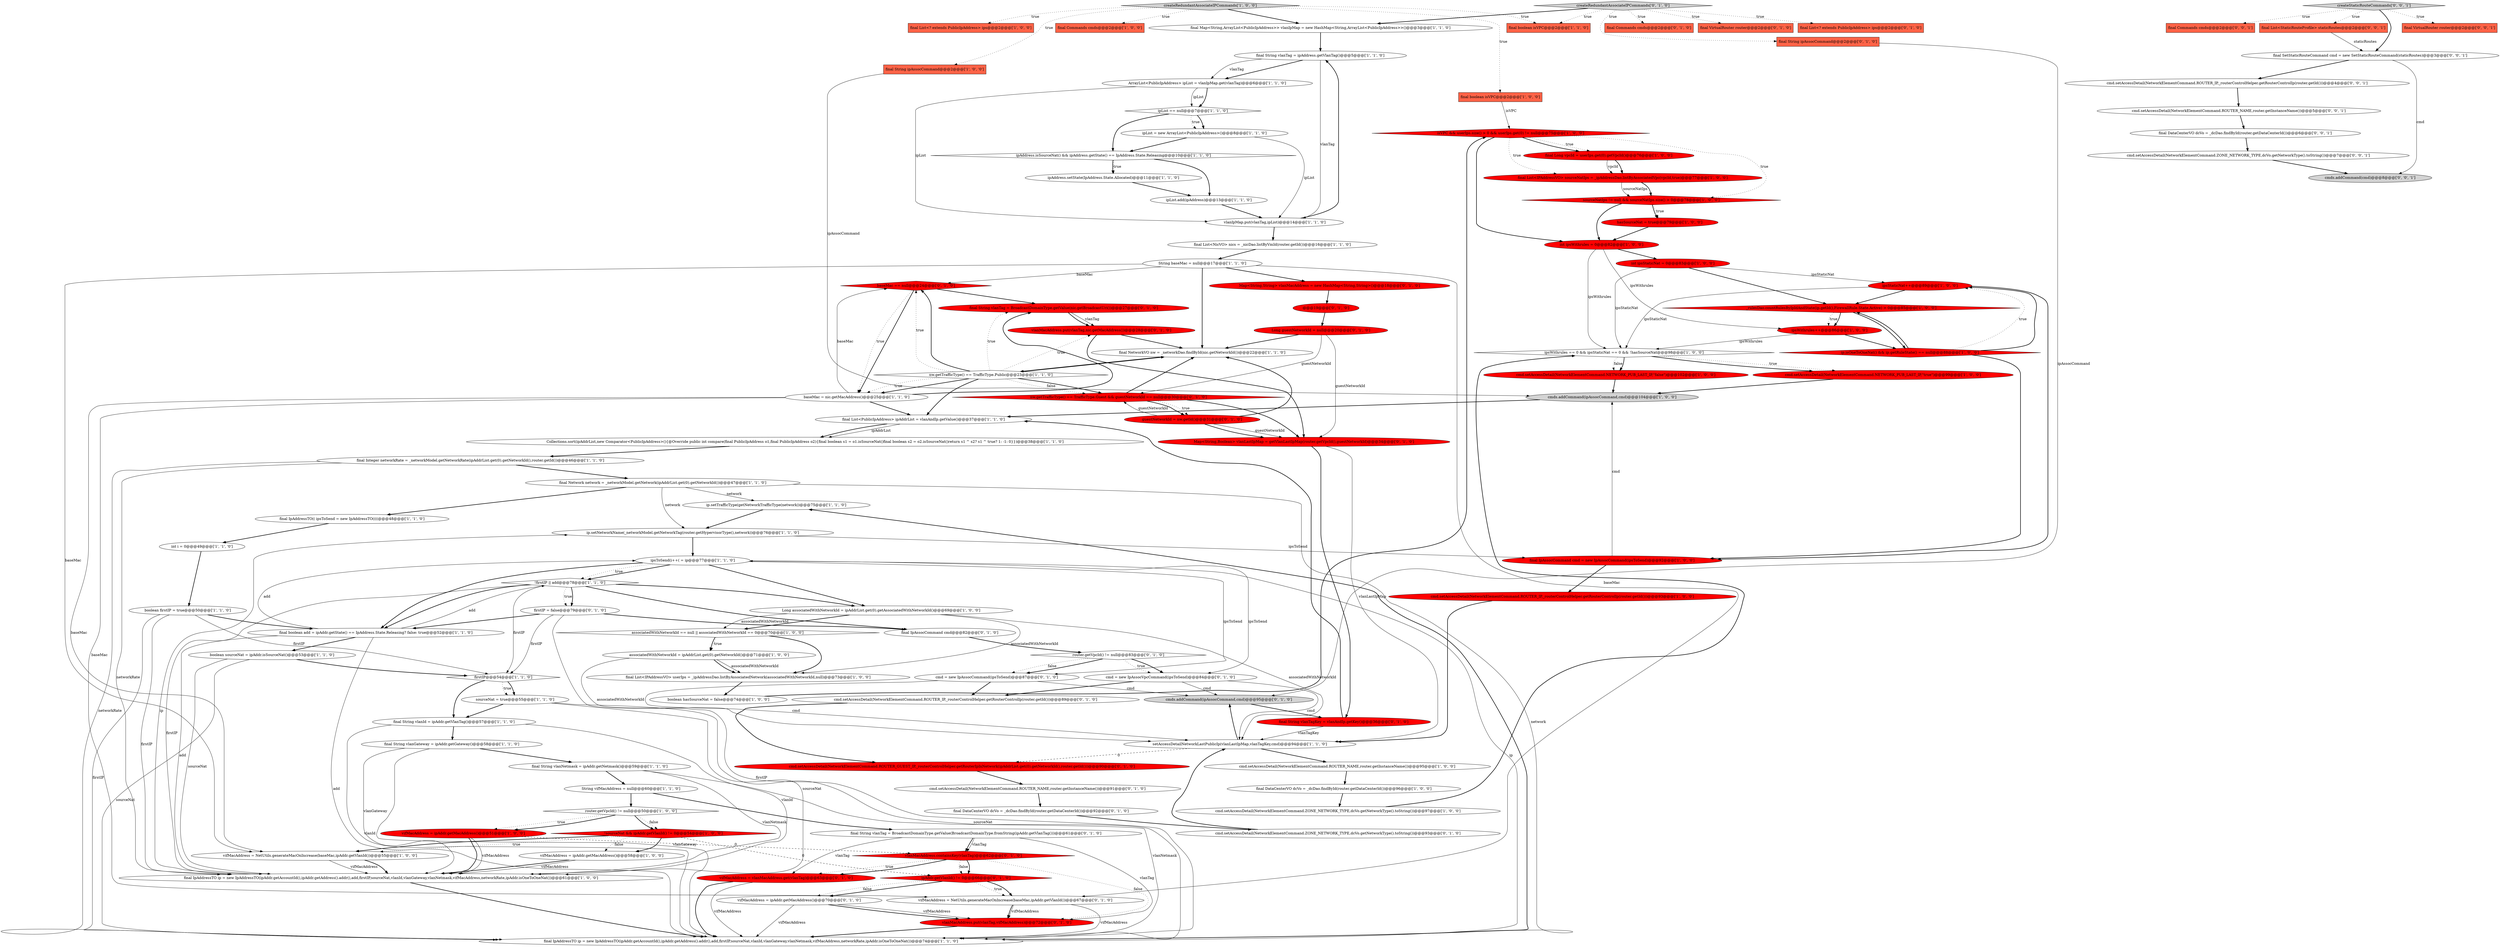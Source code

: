 digraph {
21 [style = filled, label = "final List<? extends PublicIpAddress> ips@@@2@@@['1', '0', '0']", fillcolor = tomato, shape = box image = "AAA0AAABBB1BBB"];
84 [style = filled, label = "final Commands cmds@@@2@@@['0', '1', '0']", fillcolor = tomato, shape = box image = "AAA0AAABBB2BBB"];
31 [style = filled, label = "hasSourceNat = true@@@79@@@['1', '0', '0']", fillcolor = red, shape = ellipse image = "AAA1AAABBB1BBB"];
39 [style = filled, label = "String vifMacAddress = null@@@60@@@['1', '1', '0']", fillcolor = white, shape = ellipse image = "AAA0AAABBB1BBB"];
60 [style = filled, label = "cmd.setAccessDetail(NetworkElementCommand.ROUTER_NAME,router.getInstanceName())@@@95@@@['1', '0', '0']", fillcolor = white, shape = ellipse image = "AAA0AAABBB1BBB"];
68 [style = filled, label = "final String vlanNetmask = ipAddr.getNetmask()@@@59@@@['1', '1', '0']", fillcolor = white, shape = ellipse image = "AAA0AAABBB1BBB"];
47 [style = filled, label = "ipList.add(ipAddress)@@@13@@@['1', '1', '0']", fillcolor = white, shape = ellipse image = "AAA0AAABBB1BBB"];
10 [style = filled, label = "!firstIP || add@@@78@@@['1', '1', '0']", fillcolor = white, shape = diamond image = "AAA0AAABBB1BBB"];
43 [style = filled, label = "vifMacAddress = ipAddr.getMacAddress()@@@51@@@['1', '0', '0']", fillcolor = red, shape = ellipse image = "AAA1AAABBB1BBB"];
74 [style = filled, label = "vifMacAddress = vlanMacAddress.get(vlanTag)@@@63@@@['0', '1', '0']", fillcolor = red, shape = ellipse image = "AAA1AAABBB2BBB"];
101 [style = filled, label = "firstIP = false@@@79@@@['0', '1', '0']", fillcolor = white, shape = ellipse image = "AAA0AAABBB2BBB"];
78 [style = filled, label = "final String vlanTag = BroadcastDomainType.getValue(BroadcastDomainType.fromString(ipAddr.getVlanTag()))@@@61@@@['0', '1', '0']", fillcolor = white, shape = ellipse image = "AAA0AAABBB2BBB"];
2 [style = filled, label = "int ipsWithrules = 0@@@82@@@['1', '0', '0']", fillcolor = red, shape = ellipse image = "AAA1AAABBB1BBB"];
112 [style = filled, label = "cmd.setAccessDetail(NetworkElementCommand.ROUTER_IP,_routerControlHelper.getRouterControlIp(router.getId()))@@@4@@@['0', '0', '1']", fillcolor = white, shape = ellipse image = "AAA0AAABBB3BBB"];
110 [style = filled, label = "final Commands cmds@@@2@@@['0', '0', '1']", fillcolor = tomato, shape = box image = "AAA0AAABBB3BBB"];
100 [style = filled, label = "final String vlanTag = BroadcastDomainType.getValue(nic.getBroadcastUri())@@@27@@@['0', '1', '0']", fillcolor = red, shape = ellipse image = "AAA1AAABBB2BBB"];
111 [style = filled, label = "final List<StaticRouteProfile> staticRoutes@@@2@@@['0', '0', '1']", fillcolor = tomato, shape = box image = "AAA0AAABBB3BBB"];
50 [style = filled, label = "ipList == null@@@7@@@['1', '1', '0']", fillcolor = white, shape = diamond image = "AAA0AAABBB1BBB"];
58 [style = filled, label = "Long associatedWithNetworkId = ipAddrList.get(0).getAssociatedWithNetworkId()@@@69@@@['1', '0', '0']", fillcolor = white, shape = ellipse image = "AAA0AAABBB1BBB"];
8 [style = filled, label = "ipsToSend(i++( = ip@@@77@@@['1', '1', '0']", fillcolor = white, shape = ellipse image = "AAA0AAABBB1BBB"];
35 [style = filled, label = "sourceNat = true@@@55@@@['1', '1', '0']", fillcolor = white, shape = ellipse image = "AAA0AAABBB1BBB"];
63 [style = filled, label = "vlanIpMap.put(vlanTag,ipList)@@@14@@@['1', '1', '0']", fillcolor = white, shape = ellipse image = "AAA0AAABBB1BBB"];
14 [style = filled, label = "associatedWithNetworkId == null || associatedWithNetworkId == 0@@@70@@@['1', '0', '0']", fillcolor = white, shape = diamond image = "AAA0AAABBB1BBB"];
26 [style = filled, label = "final List<IPAddressVO> userIps = _ipAddressDao.listByAssociatedNetwork(associatedWithNetworkId,null)@@@73@@@['1', '0', '0']", fillcolor = white, shape = ellipse image = "AAA0AAABBB1BBB"];
65 [style = filled, label = "boolean firstIP = true@@@50@@@['1', '1', '0']", fillcolor = white, shape = ellipse image = "AAA0AAABBB1BBB"];
82 [style = filled, label = "Long guestNetworkId = null@@@20@@@['0', '1', '0']", fillcolor = red, shape = ellipse image = "AAA1AAABBB2BBB"];
28 [style = filled, label = "nw.getTrafficType() == TrafficType.Public@@@23@@@['1', '1', '0']", fillcolor = white, shape = diamond image = "AAA0AAABBB1BBB"];
66 [style = filled, label = "ip.setTrafficType(getNetworkTrafficType(network))@@@75@@@['1', '1', '0']", fillcolor = white, shape = ellipse image = "AAA0AAABBB1BBB"];
99 [style = filled, label = "Map<String,Boolean> vlanLastIpMap = getVlanLastIpMap(router.getVpcId(),guestNetworkId)@@@34@@@['0', '1', '0']", fillcolor = red, shape = ellipse image = "AAA1AAABBB2BBB"];
32 [style = filled, label = "final boolean isVPC@@@2@@@['1', '0', '0']", fillcolor = tomato, shape = box image = "AAA0AAABBB1BBB"];
52 [style = filled, label = "createRedundantAssociateIPCommands['1', '0', '0']", fillcolor = lightgray, shape = diamond image = "AAA0AAABBB1BBB"];
79 [style = filled, label = "vifMacAddress = NetUtils.generateMacOnIncrease(baseMac,ipAddr.getVlanId())@@@67@@@['0', '1', '0']", fillcolor = white, shape = ellipse image = "AAA0AAABBB2BBB"];
102 [style = filled, label = "router.getVpcId() != null@@@83@@@['0', '1', '0']", fillcolor = white, shape = diamond image = "AAA0AAABBB2BBB"];
22 [style = filled, label = "final String ipAssocCommand@@@2@@@['1', '0', '0']", fillcolor = tomato, shape = box image = "AAA0AAABBB1BBB"];
37 [style = filled, label = "final Network network = _networkModel.getNetwork(ipAddrList.get(0).getNetworkId())@@@47@@@['1', '1', '0']", fillcolor = white, shape = ellipse image = "AAA0AAABBB1BBB"];
95 [style = filled, label = "cmds.addCommand(ipAssocCommand,cmd)@@@95@@@['0', '1', '0']", fillcolor = lightgray, shape = ellipse image = "AAA0AAABBB2BBB"];
44 [style = filled, label = "final String vlanTag = ipAddress.getVlanTag()@@@5@@@['1', '1', '0']", fillcolor = white, shape = ellipse image = "AAA0AAABBB1BBB"];
80 [style = filled, label = "createRedundantAssociateIPCommands['0', '1', '0']", fillcolor = lightgray, shape = diamond image = "AAA0AAABBB2BBB"];
49 [style = filled, label = "int ipsStaticNat = 0@@@83@@@['1', '0', '0']", fillcolor = red, shape = ellipse image = "AAA1AAABBB1BBB"];
73 [style = filled, label = "cmd = new IpAssocCommand(ipsToSend)@@@87@@@['0', '1', '0']", fillcolor = white, shape = ellipse image = "AAA0AAABBB2BBB"];
62 [style = filled, label = "ipAddress.setState(IpAddress.State.Allocated)@@@11@@@['1', '1', '0']", fillcolor = white, shape = ellipse image = "AAA0AAABBB1BBB"];
92 [style = filled, label = "ipAddr.getVlanId() != 0@@@66@@@['0', '1', '0']", fillcolor = red, shape = diamond image = "AAA1AAABBB2BBB"];
86 [style = filled, label = "final DataCenterVO dcVo = _dcDao.findById(router.getDataCenterId())@@@92@@@['0', '1', '0']", fillcolor = white, shape = ellipse image = "AAA0AAABBB2BBB"];
81 [style = filled, label = "guestNetworkId = nw.getId()@@@31@@@['0', '1', '0']", fillcolor = red, shape = ellipse image = "AAA1AAABBB2BBB"];
19 [style = filled, label = "baseMac = nic.getMacAddress()@@@25@@@['1', '1', '0']", fillcolor = white, shape = ellipse image = "AAA0AAABBB1BBB"];
93 [style = filled, label = "cmd.setAccessDetail(NetworkElementCommand.ZONE_NETWORK_TYPE,dcVo.getNetworkType().toString())@@@93@@@['0', '1', '0']", fillcolor = white, shape = ellipse image = "AAA0AAABBB2BBB"];
85 [style = filled, label = "vlanMacAddress.put(vlanTag,vifMacAddress)@@@72@@@['0', '1', '0']", fillcolor = red, shape = ellipse image = "AAA1AAABBB2BBB"];
54 [style = filled, label = "cmd.setAccessDetail(NetworkElementCommand.NETWORK_PUB_LAST_IP,\"false\")@@@102@@@['1', '0', '0']", fillcolor = red, shape = ellipse image = "AAA1AAABBB1BBB"];
33 [style = filled, label = "boolean sourceNat = ipAddr.isSourceNat()@@@53@@@['1', '1', '0']", fillcolor = white, shape = ellipse image = "AAA0AAABBB1BBB"];
88 [style = filled, label = "@@@19@@@['0', '1', '0']", fillcolor = red, shape = ellipse image = "AAA1AAABBB2BBB"];
94 [style = filled, label = "final IpAssocCommand cmd@@@82@@@['0', '1', '0']", fillcolor = white, shape = ellipse image = "AAA0AAABBB2BBB"];
97 [style = filled, label = "final VirtualRouter router@@@2@@@['0', '1', '0']", fillcolor = tomato, shape = box image = "AAA0AAABBB2BBB"];
72 [style = filled, label = "baseMac == null@@@24@@@['0', '1', '0']", fillcolor = red, shape = diamond image = "AAA1AAABBB2BBB"];
27 [style = filled, label = "final NetworkVO nw = _networkDao.findById(nic.getNetworkId())@@@22@@@['1', '1', '0']", fillcolor = white, shape = ellipse image = "AAA0AAABBB1BBB"];
1 [style = filled, label = "final boolean add = ipAddr.getState() == IpAddress.State.Releasing? false: true@@@52@@@['1', '1', '0']", fillcolor = white, shape = ellipse image = "AAA0AAABBB1BBB"];
96 [style = filled, label = "nw.getTrafficType() == TrafficType.Guest && guestNetworkId == null@@@30@@@['0', '1', '0']", fillcolor = red, shape = diamond image = "AAA1AAABBB2BBB"];
51 [style = filled, label = "setAccessDetailNetworkLastPublicIp(vlanLastIpMap,vlanTagKey,cmd)@@@94@@@['1', '1', '0']", fillcolor = white, shape = ellipse image = "AAA0AAABBB1BBB"];
55 [style = filled, label = "ipsStaticNat++@@@89@@@['1', '0', '0']", fillcolor = red, shape = ellipse image = "AAA1AAABBB1BBB"];
18 [style = filled, label = "vifMacAddress = ipAddr.getMacAddress()@@@58@@@['1', '0', '0']", fillcolor = white, shape = ellipse image = "AAA0AAABBB1BBB"];
42 [style = filled, label = "final List<NicVO> nics = _nicDao.listByVmId(router.getId())@@@16@@@['1', '1', '0']", fillcolor = white, shape = ellipse image = "AAA0AAABBB1BBB"];
45 [style = filled, label = "cmds.addCommand(ipAssocCommand,cmd)@@@104@@@['1', '0', '0']", fillcolor = lightgray, shape = ellipse image = "AAA0AAABBB1BBB"];
23 [style = filled, label = "final IpAddressTO ip = new IpAddressTO(ipAddr.getAccountId(),ipAddr.getAddress().addr(),add,firstIP,sourceNat,vlanId,vlanGateway,vlanNetmask,vifMacAddress,networkRate,ipAddr.isOneToOneNat())@@@61@@@['1', '0', '0']", fillcolor = white, shape = ellipse image = "AAA0AAABBB1BBB"];
24 [style = filled, label = "final Long vpcId = userIps.get(0).getVpcId()@@@76@@@['1', '0', '0']", fillcolor = red, shape = ellipse image = "AAA1AAABBB1BBB"];
77 [style = filled, label = "final String vlanTagKey = vlanAndIp.getKey()@@@36@@@['0', '1', '0']", fillcolor = red, shape = ellipse image = "AAA1AAABBB2BBB"];
114 [style = filled, label = "createStaticRouteCommands['0', '0', '1']", fillcolor = lightgray, shape = diamond image = "AAA0AAABBB3BBB"];
38 [style = filled, label = "final List<PublicIpAddress> ipAddrList = vlanAndIp.getValue()@@@37@@@['1', '1', '0']", fillcolor = white, shape = ellipse image = "AAA0AAABBB1BBB"];
4 [style = filled, label = "router.getVpcId() != null@@@50@@@['1', '0', '0']", fillcolor = white, shape = diamond image = "AAA0AAABBB1BBB"];
103 [style = filled, label = "cmd = new IpAssocVpcCommand(ipsToSend)@@@84@@@['0', '1', '0']", fillcolor = white, shape = ellipse image = "AAA0AAABBB2BBB"];
9 [style = filled, label = "vifMacAddress = NetUtils.generateMacOnIncrease(baseMac,ipAddr.getVlanId())@@@55@@@['1', '0', '0']", fillcolor = white, shape = ellipse image = "AAA0AAABBB1BBB"];
71 [style = filled, label = "ip.isOneToOneNat() && ip.getRuleState() == null@@@88@@@['1', '0', '0']", fillcolor = red, shape = diamond image = "AAA1AAABBB1BBB"];
25 [style = filled, label = "firstIP@@@54@@@['1', '1', '0']", fillcolor = white, shape = diamond image = "AAA0AAABBB1BBB"];
41 [style = filled, label = "final Commands cmds@@@2@@@['1', '0', '0']", fillcolor = tomato, shape = box image = "AAA0AAABBB1BBB"];
20 [style = filled, label = "ip.setNetworkName(_networkModel.getNetworkTag(router.getHypervisorType(),network))@@@76@@@['1', '1', '0']", fillcolor = white, shape = ellipse image = "AAA0AAABBB1BBB"];
76 [style = filled, label = "final String ipAssocCommand@@@2@@@['0', '1', '0']", fillcolor = tomato, shape = box image = "AAA0AAABBB2BBB"];
64 [style = filled, label = "final IpAddressTO ip = new IpAddressTO(ipAddr.getAccountId(),ipAddr.getAddress().addr(),add,firstIP,sourceNat,vlanId,vlanGateway,vlanNetmask,vifMacAddress,networkRate,ipAddr.isOneToOneNat())@@@74@@@['1', '1', '0']", fillcolor = white, shape = ellipse image = "AAA0AAABBB1BBB"];
108 [style = filled, label = "final DataCenterVO dcVo = _dcDao.findById(router.getDataCenterId())@@@6@@@['0', '0', '1']", fillcolor = white, shape = ellipse image = "AAA0AAABBB3BBB"];
40 [style = filled, label = "boolean hasSourceNat = false@@@74@@@['1', '0', '0']", fillcolor = white, shape = ellipse image = "AAA0AAABBB1BBB"];
48 [style = filled, label = "String baseMac = null@@@17@@@['1', '1', '0']", fillcolor = white, shape = ellipse image = "AAA0AAABBB1BBB"];
91 [style = filled, label = "Map<String,String> vlanMacAddress = new HashMap<String,String>()@@@18@@@['0', '1', '0']", fillcolor = red, shape = ellipse image = "AAA1AAABBB2BBB"];
7 [style = filled, label = "ipsWithrules++@@@86@@@['1', '0', '0']", fillcolor = red, shape = ellipse image = "AAA1AAABBB1BBB"];
67 [style = filled, label = "isVPC && userIps.size() > 0 && userIps.get(0) != null@@@75@@@['1', '0', '0']", fillcolor = red, shape = diamond image = "AAA1AAABBB1BBB"];
90 [style = filled, label = "cmd.setAccessDetail(NetworkElementCommand.ROUTER_GUEST_IP,_routerControlHelper.getRouterIpInNetwork(ipAddrList.get(0).getNetworkId(),router.getId()))@@@90@@@['0', '1', '0']", fillcolor = red, shape = ellipse image = "AAA1AAABBB2BBB"];
46 [style = filled, label = "final boolean isVPC@@@2@@@['1', '1', '0']", fillcolor = tomato, shape = box image = "AAA0AAABBB1BBB"];
17 [style = filled, label = "final Map<String,ArrayList<PublicIpAddress>> vlanIpMap = new HashMap<String,ArrayList<PublicIpAddress>>()@@@3@@@['1', '1', '0']", fillcolor = white, shape = ellipse image = "AAA0AAABBB1BBB"];
56 [style = filled, label = "final IpAddressTO(( ipsToSend = new IpAddressTO((((@@@48@@@['1', '1', '0']", fillcolor = white, shape = ellipse image = "AAA0AAABBB1BBB"];
5 [style = filled, label = "!sourceNat && ipAddr.getVlanId() != 0@@@54@@@['1', '0', '0']", fillcolor = red, shape = diamond image = "AAA1AAABBB1BBB"];
36 [style = filled, label = "ipsWithrules == 0 && ipsStaticNat == 0 && !hasSourceNat@@@98@@@['1', '0', '0']", fillcolor = white, shape = diamond image = "AAA0AAABBB1BBB"];
75 [style = filled, label = "vlanMacAddress.put(vlanTag,nic.getMacAddress())@@@28@@@['0', '1', '0']", fillcolor = red, shape = ellipse image = "AAA1AAABBB2BBB"];
12 [style = filled, label = "final String vlanGateway = ipAddr.getGateway()@@@58@@@['1', '1', '0']", fillcolor = white, shape = ellipse image = "AAA0AAABBB1BBB"];
0 [style = filled, label = "ipList = new ArrayList<PublicIpAddress>()@@@8@@@['1', '1', '0']", fillcolor = white, shape = ellipse image = "AAA0AAABBB1BBB"];
109 [style = filled, label = "final SetStaticRouteCommand cmd = new SetStaticRouteCommand(staticRoutes)@@@3@@@['0', '0', '1']", fillcolor = white, shape = ellipse image = "AAA0AAABBB3BBB"];
29 [style = filled, label = "_rulesDao.countRulesByIpIdAndState(ip.getId(),FirewallRule.State.Active) > 0@@@85@@@['1', '0', '0']", fillcolor = red, shape = diamond image = "AAA1AAABBB1BBB"];
104 [style = filled, label = "cmd.setAccessDetail(NetworkElementCommand.ROUTER_NAME,router.getInstanceName())@@@91@@@['0', '1', '0']", fillcolor = white, shape = ellipse image = "AAA0AAABBB2BBB"];
107 [style = filled, label = "cmd.setAccessDetail(NetworkElementCommand.ROUTER_NAME,router.getInstanceName())@@@5@@@['0', '0', '1']", fillcolor = white, shape = ellipse image = "AAA0AAABBB3BBB"];
113 [style = filled, label = "final VirtualRouter router@@@2@@@['0', '0', '1']", fillcolor = tomato, shape = box image = "AAA0AAABBB3BBB"];
69 [style = filled, label = "Collections.sort(ipAddrList,new Comparator<PublicIpAddress>(){@Override public int compare(final PublicIpAddress o1,final PublicIpAddress o2){final boolean s1 = o1.isSourceNat()final boolean s2 = o2.isSourceNat()return s1 ^ s2? s1 ^ true? 1: -1: 0}})@@@38@@@['1', '1', '0']", fillcolor = white, shape = ellipse image = "AAA0AAABBB1BBB"];
87 [style = filled, label = "vifMacAddress = ipAddr.getMacAddress()@@@70@@@['0', '1', '0']", fillcolor = white, shape = ellipse image = "AAA0AAABBB2BBB"];
61 [style = filled, label = "cmd.setAccessDetail(NetworkElementCommand.NETWORK_PUB_LAST_IP,\"true\")@@@99@@@['1', '0', '0']", fillcolor = red, shape = ellipse image = "AAA1AAABBB1BBB"];
6 [style = filled, label = "final String vlanId = ipAddr.getVlanTag()@@@57@@@['1', '1', '0']", fillcolor = white, shape = ellipse image = "AAA0AAABBB1BBB"];
3 [style = filled, label = "ipAddress.isSourceNat() && ipAddress.getState() == IpAddress.State.Releasing@@@10@@@['1', '1', '0']", fillcolor = white, shape = diamond image = "AAA0AAABBB1BBB"];
30 [style = filled, label = "associatedWithNetworkId = ipAddrList.get(0).getNetworkId()@@@71@@@['1', '0', '0']", fillcolor = white, shape = ellipse image = "AAA0AAABBB1BBB"];
34 [style = filled, label = "sourceNatIps != null && sourceNatIps.size() > 0@@@78@@@['1', '0', '0']", fillcolor = red, shape = diamond image = "AAA1AAABBB1BBB"];
11 [style = filled, label = "final IpAssocCommand cmd = new IpAssocCommand(ipsToSend)@@@92@@@['1', '0', '0']", fillcolor = red, shape = ellipse image = "AAA1AAABBB1BBB"];
13 [style = filled, label = "cmd.setAccessDetail(NetworkElementCommand.ROUTER_IP,_routerControlHelper.getRouterControlIp(router.getId()))@@@93@@@['1', '0', '0']", fillcolor = red, shape = ellipse image = "AAA1AAABBB1BBB"];
83 [style = filled, label = "vlanMacAddress.containsKey(vlanTag)@@@62@@@['0', '1', '0']", fillcolor = red, shape = diamond image = "AAA1AAABBB2BBB"];
70 [style = filled, label = "ArrayList<PublicIpAddress> ipList = vlanIpMap.get(vlanTag)@@@6@@@['1', '1', '0']", fillcolor = white, shape = ellipse image = "AAA0AAABBB1BBB"];
59 [style = filled, label = "final List<IPAddressVO> sourceNatIps = _ipAddressDao.listByAssociatedVpc(vpcId,true)@@@77@@@['1', '0', '0']", fillcolor = red, shape = ellipse image = "AAA1AAABBB1BBB"];
15 [style = filled, label = "final Integer networkRate = _networkModel.getNetworkRate(ipAddrList.get(0).getNetworkId(),router.getId())@@@46@@@['1', '1', '0']", fillcolor = white, shape = ellipse image = "AAA0AAABBB1BBB"];
57 [style = filled, label = "int i = 0@@@49@@@['1', '1', '0']", fillcolor = white, shape = ellipse image = "AAA0AAABBB1BBB"];
16 [style = filled, label = "final DataCenterVO dcVo = _dcDao.findById(router.getDataCenterId())@@@96@@@['1', '0', '0']", fillcolor = white, shape = ellipse image = "AAA0AAABBB1BBB"];
89 [style = filled, label = "cmd.setAccessDetail(NetworkElementCommand.ROUTER_IP,_routerControlHelper.getRouterControlIp(router.getId()))@@@89@@@['0', '1', '0']", fillcolor = white, shape = ellipse image = "AAA0AAABBB2BBB"];
106 [style = filled, label = "cmds.addCommand(cmd)@@@8@@@['0', '0', '1']", fillcolor = lightgray, shape = ellipse image = "AAA0AAABBB3BBB"];
98 [style = filled, label = "final List<? extends PublicIpAddress> ips@@@2@@@['0', '1', '0']", fillcolor = tomato, shape = box image = "AAA0AAABBB2BBB"];
53 [style = filled, label = "cmd.setAccessDetail(NetworkElementCommand.ZONE_NETWORK_TYPE,dcVo.getNetworkType().toString())@@@97@@@['1', '0', '0']", fillcolor = white, shape = ellipse image = "AAA0AAABBB1BBB"];
105 [style = filled, label = "cmd.setAccessDetail(NetworkElementCommand.ZONE_NETWORK_TYPE,dcVo.getNetworkType().toString())@@@7@@@['0', '0', '1']", fillcolor = white, shape = ellipse image = "AAA0AAABBB3BBB"];
8->103 [style = solid, label="ipsToSend"];
59->34 [style = solid, label="sourceNatIps"];
8->10 [style = bold, label=""];
61->45 [style = bold, label=""];
95->77 [style = bold, label=""];
65->25 [style = solid, label="firstIP"];
71->11 [style = bold, label=""];
28->72 [style = dotted, label="true"];
1->23 [style = solid, label="add"];
33->64 [style = solid, label="sourceNat"];
5->9 [style = bold, label=""];
28->96 [style = bold, label=""];
83->92 [style = bold, label=""];
80->97 [style = dotted, label="true"];
99->51 [style = solid, label="vlanLastIpMap"];
27->28 [style = bold, label=""];
28->38 [style = bold, label=""];
25->35 [style = dotted, label="true"];
4->5 [style = dotted, label="false"];
20->11 [style = solid, label="ipsToSend"];
69->15 [style = bold, label=""];
72->100 [style = bold, label=""];
26->40 [style = bold, label=""];
42->48 [style = bold, label=""];
22->45 [style = solid, label="ipAssocCommand"];
103->89 [style = bold, label=""];
104->86 [style = bold, label=""];
28->19 [style = dotted, label="true"];
25->6 [style = bold, label=""];
25->35 [style = bold, label=""];
10->25 [style = solid, label="firstIP"];
3->62 [style = bold, label=""];
48->27 [style = bold, label=""];
65->64 [style = solid, label="firstIP"];
43->23 [style = bold, label=""];
83->74 [style = dotted, label="true"];
96->81 [style = dotted, label="true"];
12->68 [style = bold, label=""];
92->87 [style = bold, label=""];
79->85 [style = solid, label="vifMacAddress"];
67->2 [style = bold, label=""];
32->67 [style = solid, label="isVPC"];
44->63 [style = solid, label="vlanTag"];
67->24 [style = dotted, label="true"];
48->9 [style = solid, label="baseMac"];
1->10 [style = solid, label="add"];
8->1 [style = bold, label=""];
13->51 [style = bold, label=""];
53->36 [style = bold, label=""];
102->103 [style = bold, label=""];
1->33 [style = bold, label=""];
52->22 [style = dotted, label="true"];
94->102 [style = bold, label=""];
66->20 [style = bold, label=""];
34->2 [style = bold, label=""];
33->25 [style = bold, label=""];
2->49 [style = bold, label=""];
8->73 [style = solid, label="ipsToSend"];
96->27 [style = bold, label=""];
52->46 [style = dotted, label="true"];
82->27 [style = bold, label=""];
11->13 [style = bold, label=""];
45->38 [style = bold, label=""];
70->50 [style = solid, label="ipList"];
28->100 [style = dotted, label="true"];
109->112 [style = bold, label=""];
93->51 [style = bold, label=""];
5->9 [style = dotted, label="true"];
55->11 [style = bold, label=""];
37->56 [style = bold, label=""];
90->104 [style = bold, label=""];
17->44 [style = bold, label=""];
111->109 [style = solid, label="staticRoutes"];
114->113 [style = dotted, label="true"];
105->106 [style = bold, label=""];
51->95 [style = bold, label=""];
48->91 [style = bold, label=""];
71->29 [style = bold, label=""];
28->96 [style = dotted, label="false"];
0->3 [style = bold, label=""];
77->51 [style = solid, label="vlanTagKey"];
78->85 [style = solid, label="vlanTag"];
73->89 [style = bold, label=""];
24->59 [style = bold, label=""];
7->36 [style = solid, label="ipsWithrules"];
30->26 [style = solid, label="associatedWithNetworkId"];
48->79 [style = solid, label="baseMac"];
1->64 [style = solid, label="add"];
14->30 [style = bold, label=""];
68->39 [style = bold, label=""];
55->29 [style = bold, label=""];
91->88 [style = bold, label=""];
23->20 [style = solid, label="ip"];
60->16 [style = bold, label=""];
52->21 [style = dotted, label="true"];
80->76 [style = dotted, label="true"];
30->26 [style = bold, label=""];
101->25 [style = solid, label="firstIP"];
85->64 [style = bold, label=""];
50->3 [style = bold, label=""];
52->32 [style = dotted, label="true"];
34->31 [style = bold, label=""];
31->2 [style = bold, label=""];
59->34 [style = bold, label=""];
64->8 [style = solid, label="ip"];
56->57 [style = bold, label=""];
47->63 [style = bold, label=""];
39->4 [style = bold, label=""];
29->71 [style = bold, label=""];
71->55 [style = bold, label=""];
38->69 [style = solid, label="ipAddrList"];
9->23 [style = solid, label="vifMacAddress"];
100->75 [style = solid, label="vlanTag"];
67->59 [style = dotted, label="true"];
49->36 [style = solid, label="ipsStaticNat"];
0->63 [style = solid, label="ipList"];
79->64 [style = solid, label="vifMacAddress"];
20->8 [style = bold, label=""];
51->60 [style = bold, label=""];
34->31 [style = dotted, label="true"];
92->79 [style = dotted, label="true"];
114->110 [style = dotted, label="true"];
76->95 [style = solid, label="ipAssocCommand"];
103->95 [style = solid, label="cmd"];
38->69 [style = bold, label=""];
28->19 [style = bold, label=""];
64->66 [style = bold, label=""];
23->64 [style = bold, label=""];
57->65 [style = bold, label=""];
52->41 [style = dotted, label="true"];
68->23 [style = solid, label="vlanNetmask"];
82->99 [style = solid, label="guestNetworkId"];
103->51 [style = solid, label="cmd"];
19->100 [style = bold, label=""];
10->1 [style = bold, label=""];
102->73 [style = bold, label=""];
12->23 [style = solid, label="vlanGateway"];
19->38 [style = bold, label=""];
65->1 [style = bold, label=""];
7->71 [style = bold, label=""];
78->74 [style = solid, label="vlanTag"];
28->72 [style = bold, label=""];
63->42 [style = bold, label=""];
78->83 [style = solid, label="vlanTag"];
70->50 [style = bold, label=""];
43->23 [style = solid, label="vifMacAddress"];
19->79 [style = solid, label="baseMac"];
81->27 [style = bold, label=""];
71->55 [style = dotted, label="true"];
6->23 [style = solid, label="vlanId"];
87->85 [style = bold, label=""];
18->23 [style = bold, label=""];
81->99 [style = bold, label=""];
92->87 [style = dotted, label="false"];
102->73 [style = dotted, label="false"];
18->23 [style = solid, label="vifMacAddress"];
58->14 [style = bold, label=""];
29->7 [style = dotted, label="true"];
19->72 [style = solid, label="baseMac"];
33->23 [style = solid, label="sourceNat"];
58->51 [style = solid, label="associatedWithNetworkId"];
30->51 [style = solid, label="associatedWithNetworkId"];
3->47 [style = bold, label=""];
100->75 [style = bold, label=""];
5->18 [style = bold, label=""];
43->83 [style = dashed, label="0"];
80->98 [style = dotted, label="true"];
70->63 [style = solid, label="ipList"];
10->23 [style = solid, label="firstIP"];
101->94 [style = bold, label=""];
14->30 [style = dotted, label="true"];
73->51 [style = solid, label="cmd"];
10->94 [style = bold, label=""];
2->36 [style = solid, label="ipsWithrules"];
92->79 [style = bold, label=""];
108->105 [style = bold, label=""];
114->109 [style = bold, label=""];
81->96 [style = solid, label="guestNetworkId"];
50->0 [style = bold, label=""];
77->38 [style = bold, label=""];
83->92 [style = dotted, label="false"];
2->7 [style = solid, label="ipsWithrules"];
101->1 [style = bold, label=""];
37->66 [style = solid, label="network"];
62->47 [style = bold, label=""];
24->59 [style = solid, label="vpcId"];
44->70 [style = bold, label=""];
28->75 [style = dotted, label="true"];
15->37 [style = bold, label=""];
12->64 [style = solid, label="vlanGateway"];
4->5 [style = bold, label=""];
87->64 [style = solid, label="vifMacAddress"];
3->62 [style = dotted, label="true"];
102->103 [style = dotted, label="true"];
49->29 [style = bold, label=""];
4->43 [style = dotted, label="true"];
6->12 [style = bold, label=""];
96->99 [style = bold, label=""];
63->44 [style = bold, label=""];
15->64 [style = solid, label="networkRate"];
54->45 [style = bold, label=""];
58->14 [style = solid, label="associatedWithNetworkId"];
72->19 [style = bold, label=""];
112->107 [style = bold, label=""];
80->84 [style = dotted, label="true"];
4->43 [style = bold, label=""];
5->18 [style = dotted, label="false"];
1->8 [style = solid, label="add"];
10->101 [style = dotted, label="true"];
35->6 [style = bold, label=""];
8->58 [style = bold, label=""];
107->108 [style = bold, label=""];
51->90 [style = dashed, label="0"];
35->64 [style = solid, label="sourceNat"];
36->61 [style = dotted, label="true"];
82->96 [style = solid, label="guestNetworkId"];
74->64 [style = bold, label=""];
101->64 [style = solid, label="firstIP"];
74->64 [style = solid, label="vifMacAddress"];
78->83 [style = bold, label=""];
37->20 [style = solid, label="network"];
8->10 [style = dotted, label="true"];
6->64 [style = solid, label="vlanId"];
40->67 [style = bold, label=""];
49->55 [style = solid, label="ipsStaticNat"];
16->53 [style = bold, label=""];
52->17 [style = bold, label=""];
79->85 [style = bold, label=""];
81->99 [style = solid, label="guestNetworkId"];
44->70 [style = solid, label="vlanTag"];
9->23 [style = bold, label=""];
14->26 [style = bold, label=""];
50->0 [style = dotted, label="true"];
86->93 [style = bold, label=""];
15->23 [style = solid, label="networkRate"];
99->77 [style = bold, label=""];
68->64 [style = solid, label="vlanNetmask"];
39->78 [style = bold, label=""];
109->106 [style = solid, label="cmd"];
72->19 [style = dotted, label="true"];
87->85 [style = solid, label="vifMacAddress"];
58->26 [style = solid, label="associatedWithNetworkId"];
83->74 [style = bold, label=""];
35->23 [style = solid, label="sourceNat"];
67->34 [style = dotted, label="true"];
36->54 [style = dotted, label="false"];
37->64 [style = solid, label="network"];
5->92 [style = dashed, label="0"];
75->99 [style = bold, label=""];
89->90 [style = bold, label=""];
29->7 [style = bold, label=""];
80->17 [style = bold, label=""];
96->81 [style = bold, label=""];
36->61 [style = bold, label=""];
19->9 [style = solid, label="baseMac"];
67->24 [style = bold, label=""];
28->27 [style = bold, label=""];
36->54 [style = bold, label=""];
88->82 [style = bold, label=""];
83->85 [style = dotted, label="false"];
55->36 [style = solid, label="ipsStaticNat"];
11->45 [style = solid, label="cmd"];
48->72 [style = solid, label="baseMac"];
10->58 [style = bold, label=""];
75->27 [style = bold, label=""];
10->101 [style = bold, label=""];
73->95 [style = solid, label="cmd"];
80->46 [style = dotted, label="true"];
114->111 [style = dotted, label="true"];
65->23 [style = solid, label="firstIP"];
}
